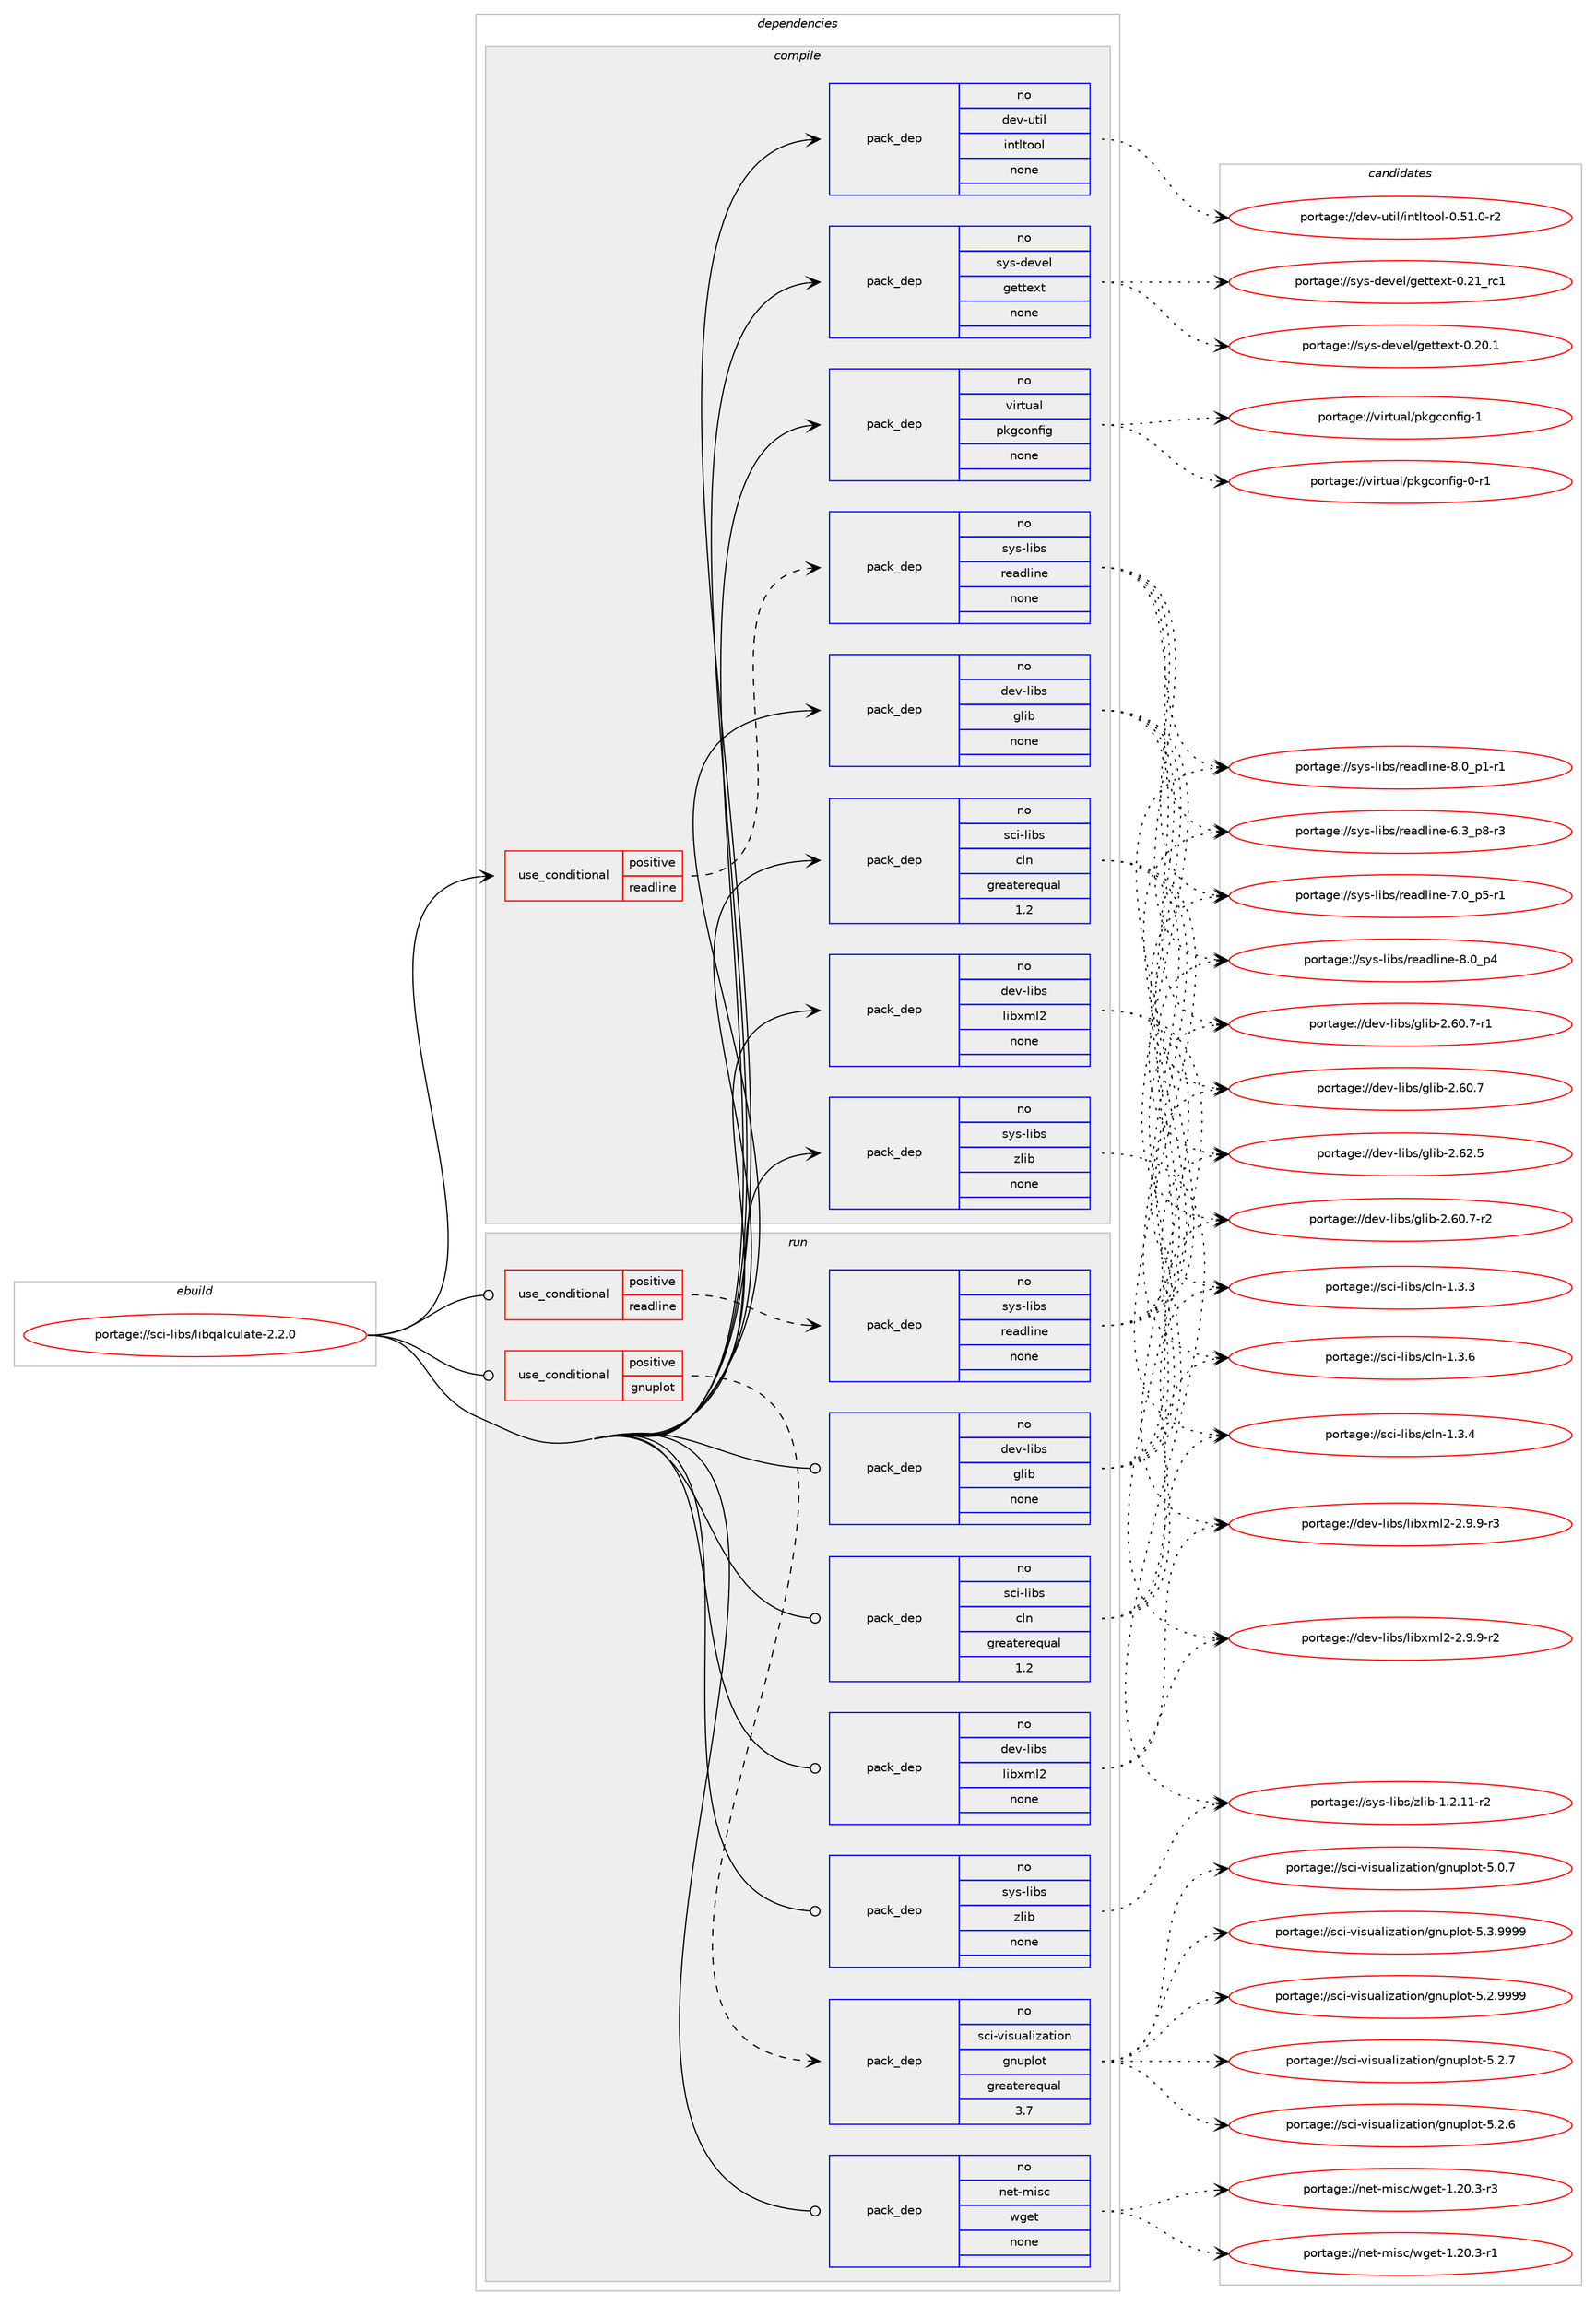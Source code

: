 digraph prolog {

# *************
# Graph options
# *************

newrank=true;
concentrate=true;
compound=true;
graph [rankdir=LR,fontname=Helvetica,fontsize=10,ranksep=1.5];#, ranksep=2.5, nodesep=0.2];
edge  [arrowhead=vee];
node  [fontname=Helvetica,fontsize=10];

# **********
# The ebuild
# **********

subgraph cluster_leftcol {
color=gray;
rank=same;
label=<<i>ebuild</i>>;
id [label="portage://sci-libs/libqalculate-2.2.0", color=red, width=4, href="../sci-libs/libqalculate-2.2.0.svg"];
}

# ****************
# The dependencies
# ****************

subgraph cluster_midcol {
color=gray;
label=<<i>dependencies</i>>;
subgraph cluster_compile {
fillcolor="#eeeeee";
style=filled;
label=<<i>compile</i>>;
subgraph cond2820 {
dependency17264 [label=<<TABLE BORDER="0" CELLBORDER="1" CELLSPACING="0" CELLPADDING="4"><TR><TD ROWSPAN="3" CELLPADDING="10">use_conditional</TD></TR><TR><TD>positive</TD></TR><TR><TD>readline</TD></TR></TABLE>>, shape=none, color=red];
subgraph pack14131 {
dependency17265 [label=<<TABLE BORDER="0" CELLBORDER="1" CELLSPACING="0" CELLPADDING="4" WIDTH="220"><TR><TD ROWSPAN="6" CELLPADDING="30">pack_dep</TD></TR><TR><TD WIDTH="110">no</TD></TR><TR><TD>sys-libs</TD></TR><TR><TD>readline</TD></TR><TR><TD>none</TD></TR><TR><TD></TD></TR></TABLE>>, shape=none, color=blue];
}
dependency17264:e -> dependency17265:w [weight=20,style="dashed",arrowhead="vee"];
}
id:e -> dependency17264:w [weight=20,style="solid",arrowhead="vee"];
subgraph pack14132 {
dependency17266 [label=<<TABLE BORDER="0" CELLBORDER="1" CELLSPACING="0" CELLPADDING="4" WIDTH="220"><TR><TD ROWSPAN="6" CELLPADDING="30">pack_dep</TD></TR><TR><TD WIDTH="110">no</TD></TR><TR><TD>dev-libs</TD></TR><TR><TD>glib</TD></TR><TR><TD>none</TD></TR><TR><TD></TD></TR></TABLE>>, shape=none, color=blue];
}
id:e -> dependency17266:w [weight=20,style="solid",arrowhead="vee"];
subgraph pack14133 {
dependency17267 [label=<<TABLE BORDER="0" CELLBORDER="1" CELLSPACING="0" CELLPADDING="4" WIDTH="220"><TR><TD ROWSPAN="6" CELLPADDING="30">pack_dep</TD></TR><TR><TD WIDTH="110">no</TD></TR><TR><TD>dev-libs</TD></TR><TR><TD>libxml2</TD></TR><TR><TD>none</TD></TR><TR><TD></TD></TR></TABLE>>, shape=none, color=blue];
}
id:e -> dependency17267:w [weight=20,style="solid",arrowhead="vee"];
subgraph pack14134 {
dependency17268 [label=<<TABLE BORDER="0" CELLBORDER="1" CELLSPACING="0" CELLPADDING="4" WIDTH="220"><TR><TD ROWSPAN="6" CELLPADDING="30">pack_dep</TD></TR><TR><TD WIDTH="110">no</TD></TR><TR><TD>dev-util</TD></TR><TR><TD>intltool</TD></TR><TR><TD>none</TD></TR><TR><TD></TD></TR></TABLE>>, shape=none, color=blue];
}
id:e -> dependency17268:w [weight=20,style="solid",arrowhead="vee"];
subgraph pack14135 {
dependency17269 [label=<<TABLE BORDER="0" CELLBORDER="1" CELLSPACING="0" CELLPADDING="4" WIDTH="220"><TR><TD ROWSPAN="6" CELLPADDING="30">pack_dep</TD></TR><TR><TD WIDTH="110">no</TD></TR><TR><TD>sci-libs</TD></TR><TR><TD>cln</TD></TR><TR><TD>greaterequal</TD></TR><TR><TD>1.2</TD></TR></TABLE>>, shape=none, color=blue];
}
id:e -> dependency17269:w [weight=20,style="solid",arrowhead="vee"];
subgraph pack14136 {
dependency17270 [label=<<TABLE BORDER="0" CELLBORDER="1" CELLSPACING="0" CELLPADDING="4" WIDTH="220"><TR><TD ROWSPAN="6" CELLPADDING="30">pack_dep</TD></TR><TR><TD WIDTH="110">no</TD></TR><TR><TD>sys-devel</TD></TR><TR><TD>gettext</TD></TR><TR><TD>none</TD></TR><TR><TD></TD></TR></TABLE>>, shape=none, color=blue];
}
id:e -> dependency17270:w [weight=20,style="solid",arrowhead="vee"];
subgraph pack14137 {
dependency17271 [label=<<TABLE BORDER="0" CELLBORDER="1" CELLSPACING="0" CELLPADDING="4" WIDTH="220"><TR><TD ROWSPAN="6" CELLPADDING="30">pack_dep</TD></TR><TR><TD WIDTH="110">no</TD></TR><TR><TD>sys-libs</TD></TR><TR><TD>zlib</TD></TR><TR><TD>none</TD></TR><TR><TD></TD></TR></TABLE>>, shape=none, color=blue];
}
id:e -> dependency17271:w [weight=20,style="solid",arrowhead="vee"];
subgraph pack14138 {
dependency17272 [label=<<TABLE BORDER="0" CELLBORDER="1" CELLSPACING="0" CELLPADDING="4" WIDTH="220"><TR><TD ROWSPAN="6" CELLPADDING="30">pack_dep</TD></TR><TR><TD WIDTH="110">no</TD></TR><TR><TD>virtual</TD></TR><TR><TD>pkgconfig</TD></TR><TR><TD>none</TD></TR><TR><TD></TD></TR></TABLE>>, shape=none, color=blue];
}
id:e -> dependency17272:w [weight=20,style="solid",arrowhead="vee"];
}
subgraph cluster_compileandrun {
fillcolor="#eeeeee";
style=filled;
label=<<i>compile and run</i>>;
}
subgraph cluster_run {
fillcolor="#eeeeee";
style=filled;
label=<<i>run</i>>;
subgraph cond2821 {
dependency17273 [label=<<TABLE BORDER="0" CELLBORDER="1" CELLSPACING="0" CELLPADDING="4"><TR><TD ROWSPAN="3" CELLPADDING="10">use_conditional</TD></TR><TR><TD>positive</TD></TR><TR><TD>gnuplot</TD></TR></TABLE>>, shape=none, color=red];
subgraph pack14139 {
dependency17274 [label=<<TABLE BORDER="0" CELLBORDER="1" CELLSPACING="0" CELLPADDING="4" WIDTH="220"><TR><TD ROWSPAN="6" CELLPADDING="30">pack_dep</TD></TR><TR><TD WIDTH="110">no</TD></TR><TR><TD>sci-visualization</TD></TR><TR><TD>gnuplot</TD></TR><TR><TD>greaterequal</TD></TR><TR><TD>3.7</TD></TR></TABLE>>, shape=none, color=blue];
}
dependency17273:e -> dependency17274:w [weight=20,style="dashed",arrowhead="vee"];
}
id:e -> dependency17273:w [weight=20,style="solid",arrowhead="odot"];
subgraph cond2822 {
dependency17275 [label=<<TABLE BORDER="0" CELLBORDER="1" CELLSPACING="0" CELLPADDING="4"><TR><TD ROWSPAN="3" CELLPADDING="10">use_conditional</TD></TR><TR><TD>positive</TD></TR><TR><TD>readline</TD></TR></TABLE>>, shape=none, color=red];
subgraph pack14140 {
dependency17276 [label=<<TABLE BORDER="0" CELLBORDER="1" CELLSPACING="0" CELLPADDING="4" WIDTH="220"><TR><TD ROWSPAN="6" CELLPADDING="30">pack_dep</TD></TR><TR><TD WIDTH="110">no</TD></TR><TR><TD>sys-libs</TD></TR><TR><TD>readline</TD></TR><TR><TD>none</TD></TR><TR><TD></TD></TR></TABLE>>, shape=none, color=blue];
}
dependency17275:e -> dependency17276:w [weight=20,style="dashed",arrowhead="vee"];
}
id:e -> dependency17275:w [weight=20,style="solid",arrowhead="odot"];
subgraph pack14141 {
dependency17277 [label=<<TABLE BORDER="0" CELLBORDER="1" CELLSPACING="0" CELLPADDING="4" WIDTH="220"><TR><TD ROWSPAN="6" CELLPADDING="30">pack_dep</TD></TR><TR><TD WIDTH="110">no</TD></TR><TR><TD>dev-libs</TD></TR><TR><TD>glib</TD></TR><TR><TD>none</TD></TR><TR><TD></TD></TR></TABLE>>, shape=none, color=blue];
}
id:e -> dependency17277:w [weight=20,style="solid",arrowhead="odot"];
subgraph pack14142 {
dependency17278 [label=<<TABLE BORDER="0" CELLBORDER="1" CELLSPACING="0" CELLPADDING="4" WIDTH="220"><TR><TD ROWSPAN="6" CELLPADDING="30">pack_dep</TD></TR><TR><TD WIDTH="110">no</TD></TR><TR><TD>dev-libs</TD></TR><TR><TD>libxml2</TD></TR><TR><TD>none</TD></TR><TR><TD></TD></TR></TABLE>>, shape=none, color=blue];
}
id:e -> dependency17278:w [weight=20,style="solid",arrowhead="odot"];
subgraph pack14143 {
dependency17279 [label=<<TABLE BORDER="0" CELLBORDER="1" CELLSPACING="0" CELLPADDING="4" WIDTH="220"><TR><TD ROWSPAN="6" CELLPADDING="30">pack_dep</TD></TR><TR><TD WIDTH="110">no</TD></TR><TR><TD>net-misc</TD></TR><TR><TD>wget</TD></TR><TR><TD>none</TD></TR><TR><TD></TD></TR></TABLE>>, shape=none, color=blue];
}
id:e -> dependency17279:w [weight=20,style="solid",arrowhead="odot"];
subgraph pack14144 {
dependency17280 [label=<<TABLE BORDER="0" CELLBORDER="1" CELLSPACING="0" CELLPADDING="4" WIDTH="220"><TR><TD ROWSPAN="6" CELLPADDING="30">pack_dep</TD></TR><TR><TD WIDTH="110">no</TD></TR><TR><TD>sci-libs</TD></TR><TR><TD>cln</TD></TR><TR><TD>greaterequal</TD></TR><TR><TD>1.2</TD></TR></TABLE>>, shape=none, color=blue];
}
id:e -> dependency17280:w [weight=20,style="solid",arrowhead="odot"];
subgraph pack14145 {
dependency17281 [label=<<TABLE BORDER="0" CELLBORDER="1" CELLSPACING="0" CELLPADDING="4" WIDTH="220"><TR><TD ROWSPAN="6" CELLPADDING="30">pack_dep</TD></TR><TR><TD WIDTH="110">no</TD></TR><TR><TD>sys-libs</TD></TR><TR><TD>zlib</TD></TR><TR><TD>none</TD></TR><TR><TD></TD></TR></TABLE>>, shape=none, color=blue];
}
id:e -> dependency17281:w [weight=20,style="solid",arrowhead="odot"];
}
}

# **************
# The candidates
# **************

subgraph cluster_choices {
rank=same;
color=gray;
label=<<i>candidates</i>>;

subgraph choice14131 {
color=black;
nodesep=1;
choice11512111545108105981154711410197100108105110101455646489511252 [label="portage://sys-libs/readline-8.0_p4", color=red, width=4,href="../sys-libs/readline-8.0_p4.svg"];
choice115121115451081059811547114101971001081051101014556464895112494511449 [label="portage://sys-libs/readline-8.0_p1-r1", color=red, width=4,href="../sys-libs/readline-8.0_p1-r1.svg"];
choice115121115451081059811547114101971001081051101014555464895112534511449 [label="portage://sys-libs/readline-7.0_p5-r1", color=red, width=4,href="../sys-libs/readline-7.0_p5-r1.svg"];
choice115121115451081059811547114101971001081051101014554465195112564511451 [label="portage://sys-libs/readline-6.3_p8-r3", color=red, width=4,href="../sys-libs/readline-6.3_p8-r3.svg"];
dependency17265:e -> choice11512111545108105981154711410197100108105110101455646489511252:w [style=dotted,weight="100"];
dependency17265:e -> choice115121115451081059811547114101971001081051101014556464895112494511449:w [style=dotted,weight="100"];
dependency17265:e -> choice115121115451081059811547114101971001081051101014555464895112534511449:w [style=dotted,weight="100"];
dependency17265:e -> choice115121115451081059811547114101971001081051101014554465195112564511451:w [style=dotted,weight="100"];
}
subgraph choice14132 {
color=black;
nodesep=1;
choice1001011184510810598115471031081059845504654504653 [label="portage://dev-libs/glib-2.62.5", color=red, width=4,href="../dev-libs/glib-2.62.5.svg"];
choice10010111845108105981154710310810598455046544846554511450 [label="portage://dev-libs/glib-2.60.7-r2", color=red, width=4,href="../dev-libs/glib-2.60.7-r2.svg"];
choice10010111845108105981154710310810598455046544846554511449 [label="portage://dev-libs/glib-2.60.7-r1", color=red, width=4,href="../dev-libs/glib-2.60.7-r1.svg"];
choice1001011184510810598115471031081059845504654484655 [label="portage://dev-libs/glib-2.60.7", color=red, width=4,href="../dev-libs/glib-2.60.7.svg"];
dependency17266:e -> choice1001011184510810598115471031081059845504654504653:w [style=dotted,weight="100"];
dependency17266:e -> choice10010111845108105981154710310810598455046544846554511450:w [style=dotted,weight="100"];
dependency17266:e -> choice10010111845108105981154710310810598455046544846554511449:w [style=dotted,weight="100"];
dependency17266:e -> choice1001011184510810598115471031081059845504654484655:w [style=dotted,weight="100"];
}
subgraph choice14133 {
color=black;
nodesep=1;
choice10010111845108105981154710810598120109108504550465746574511451 [label="portage://dev-libs/libxml2-2.9.9-r3", color=red, width=4,href="../dev-libs/libxml2-2.9.9-r3.svg"];
choice10010111845108105981154710810598120109108504550465746574511450 [label="portage://dev-libs/libxml2-2.9.9-r2", color=red, width=4,href="../dev-libs/libxml2-2.9.9-r2.svg"];
dependency17267:e -> choice10010111845108105981154710810598120109108504550465746574511451:w [style=dotted,weight="100"];
dependency17267:e -> choice10010111845108105981154710810598120109108504550465746574511450:w [style=dotted,weight="100"];
}
subgraph choice14134 {
color=black;
nodesep=1;
choice1001011184511711610510847105110116108116111111108454846534946484511450 [label="portage://dev-util/intltool-0.51.0-r2", color=red, width=4,href="../dev-util/intltool-0.51.0-r2.svg"];
dependency17268:e -> choice1001011184511711610510847105110116108116111111108454846534946484511450:w [style=dotted,weight="100"];
}
subgraph choice14135 {
color=black;
nodesep=1;
choice1159910545108105981154799108110454946514654 [label="portage://sci-libs/cln-1.3.6", color=red, width=4,href="../sci-libs/cln-1.3.6.svg"];
choice1159910545108105981154799108110454946514652 [label="portage://sci-libs/cln-1.3.4", color=red, width=4,href="../sci-libs/cln-1.3.4.svg"];
choice1159910545108105981154799108110454946514651 [label="portage://sci-libs/cln-1.3.3", color=red, width=4,href="../sci-libs/cln-1.3.3.svg"];
dependency17269:e -> choice1159910545108105981154799108110454946514654:w [style=dotted,weight="100"];
dependency17269:e -> choice1159910545108105981154799108110454946514652:w [style=dotted,weight="100"];
dependency17269:e -> choice1159910545108105981154799108110454946514651:w [style=dotted,weight="100"];
}
subgraph choice14136 {
color=black;
nodesep=1;
choice11512111545100101118101108471031011161161011201164548465049951149949 [label="portage://sys-devel/gettext-0.21_rc1", color=red, width=4,href="../sys-devel/gettext-0.21_rc1.svg"];
choice115121115451001011181011084710310111611610112011645484650484649 [label="portage://sys-devel/gettext-0.20.1", color=red, width=4,href="../sys-devel/gettext-0.20.1.svg"];
dependency17270:e -> choice11512111545100101118101108471031011161161011201164548465049951149949:w [style=dotted,weight="100"];
dependency17270:e -> choice115121115451001011181011084710310111611610112011645484650484649:w [style=dotted,weight="100"];
}
subgraph choice14137 {
color=black;
nodesep=1;
choice11512111545108105981154712210810598454946504649494511450 [label="portage://sys-libs/zlib-1.2.11-r2", color=red, width=4,href="../sys-libs/zlib-1.2.11-r2.svg"];
dependency17271:e -> choice11512111545108105981154712210810598454946504649494511450:w [style=dotted,weight="100"];
}
subgraph choice14138 {
color=black;
nodesep=1;
choice1181051141161179710847112107103991111101021051034549 [label="portage://virtual/pkgconfig-1", color=red, width=4,href="../virtual/pkgconfig-1.svg"];
choice11810511411611797108471121071039911111010210510345484511449 [label="portage://virtual/pkgconfig-0-r1", color=red, width=4,href="../virtual/pkgconfig-0-r1.svg"];
dependency17272:e -> choice1181051141161179710847112107103991111101021051034549:w [style=dotted,weight="100"];
dependency17272:e -> choice11810511411611797108471121071039911111010210510345484511449:w [style=dotted,weight="100"];
}
subgraph choice14139 {
color=black;
nodesep=1;
choice1159910545118105115117971081051229711610511111047103110117112108111116455346514657575757 [label="portage://sci-visualization/gnuplot-5.3.9999", color=red, width=4,href="../sci-visualization/gnuplot-5.3.9999.svg"];
choice1159910545118105115117971081051229711610511111047103110117112108111116455346504657575757 [label="portage://sci-visualization/gnuplot-5.2.9999", color=red, width=4,href="../sci-visualization/gnuplot-5.2.9999.svg"];
choice1159910545118105115117971081051229711610511111047103110117112108111116455346504655 [label="portage://sci-visualization/gnuplot-5.2.7", color=red, width=4,href="../sci-visualization/gnuplot-5.2.7.svg"];
choice1159910545118105115117971081051229711610511111047103110117112108111116455346504654 [label="portage://sci-visualization/gnuplot-5.2.6", color=red, width=4,href="../sci-visualization/gnuplot-5.2.6.svg"];
choice1159910545118105115117971081051229711610511111047103110117112108111116455346484655 [label="portage://sci-visualization/gnuplot-5.0.7", color=red, width=4,href="../sci-visualization/gnuplot-5.0.7.svg"];
dependency17274:e -> choice1159910545118105115117971081051229711610511111047103110117112108111116455346514657575757:w [style=dotted,weight="100"];
dependency17274:e -> choice1159910545118105115117971081051229711610511111047103110117112108111116455346504657575757:w [style=dotted,weight="100"];
dependency17274:e -> choice1159910545118105115117971081051229711610511111047103110117112108111116455346504655:w [style=dotted,weight="100"];
dependency17274:e -> choice1159910545118105115117971081051229711610511111047103110117112108111116455346504654:w [style=dotted,weight="100"];
dependency17274:e -> choice1159910545118105115117971081051229711610511111047103110117112108111116455346484655:w [style=dotted,weight="100"];
}
subgraph choice14140 {
color=black;
nodesep=1;
choice11512111545108105981154711410197100108105110101455646489511252 [label="portage://sys-libs/readline-8.0_p4", color=red, width=4,href="../sys-libs/readline-8.0_p4.svg"];
choice115121115451081059811547114101971001081051101014556464895112494511449 [label="portage://sys-libs/readline-8.0_p1-r1", color=red, width=4,href="../sys-libs/readline-8.0_p1-r1.svg"];
choice115121115451081059811547114101971001081051101014555464895112534511449 [label="portage://sys-libs/readline-7.0_p5-r1", color=red, width=4,href="../sys-libs/readline-7.0_p5-r1.svg"];
choice115121115451081059811547114101971001081051101014554465195112564511451 [label="portage://sys-libs/readline-6.3_p8-r3", color=red, width=4,href="../sys-libs/readline-6.3_p8-r3.svg"];
dependency17276:e -> choice11512111545108105981154711410197100108105110101455646489511252:w [style=dotted,weight="100"];
dependency17276:e -> choice115121115451081059811547114101971001081051101014556464895112494511449:w [style=dotted,weight="100"];
dependency17276:e -> choice115121115451081059811547114101971001081051101014555464895112534511449:w [style=dotted,weight="100"];
dependency17276:e -> choice115121115451081059811547114101971001081051101014554465195112564511451:w [style=dotted,weight="100"];
}
subgraph choice14141 {
color=black;
nodesep=1;
choice1001011184510810598115471031081059845504654504653 [label="portage://dev-libs/glib-2.62.5", color=red, width=4,href="../dev-libs/glib-2.62.5.svg"];
choice10010111845108105981154710310810598455046544846554511450 [label="portage://dev-libs/glib-2.60.7-r2", color=red, width=4,href="../dev-libs/glib-2.60.7-r2.svg"];
choice10010111845108105981154710310810598455046544846554511449 [label="portage://dev-libs/glib-2.60.7-r1", color=red, width=4,href="../dev-libs/glib-2.60.7-r1.svg"];
choice1001011184510810598115471031081059845504654484655 [label="portage://dev-libs/glib-2.60.7", color=red, width=4,href="../dev-libs/glib-2.60.7.svg"];
dependency17277:e -> choice1001011184510810598115471031081059845504654504653:w [style=dotted,weight="100"];
dependency17277:e -> choice10010111845108105981154710310810598455046544846554511450:w [style=dotted,weight="100"];
dependency17277:e -> choice10010111845108105981154710310810598455046544846554511449:w [style=dotted,weight="100"];
dependency17277:e -> choice1001011184510810598115471031081059845504654484655:w [style=dotted,weight="100"];
}
subgraph choice14142 {
color=black;
nodesep=1;
choice10010111845108105981154710810598120109108504550465746574511451 [label="portage://dev-libs/libxml2-2.9.9-r3", color=red, width=4,href="../dev-libs/libxml2-2.9.9-r3.svg"];
choice10010111845108105981154710810598120109108504550465746574511450 [label="portage://dev-libs/libxml2-2.9.9-r2", color=red, width=4,href="../dev-libs/libxml2-2.9.9-r2.svg"];
dependency17278:e -> choice10010111845108105981154710810598120109108504550465746574511451:w [style=dotted,weight="100"];
dependency17278:e -> choice10010111845108105981154710810598120109108504550465746574511450:w [style=dotted,weight="100"];
}
subgraph choice14143 {
color=black;
nodesep=1;
choice110101116451091051159947119103101116454946504846514511451 [label="portage://net-misc/wget-1.20.3-r3", color=red, width=4,href="../net-misc/wget-1.20.3-r3.svg"];
choice110101116451091051159947119103101116454946504846514511449 [label="portage://net-misc/wget-1.20.3-r1", color=red, width=4,href="../net-misc/wget-1.20.3-r1.svg"];
dependency17279:e -> choice110101116451091051159947119103101116454946504846514511451:w [style=dotted,weight="100"];
dependency17279:e -> choice110101116451091051159947119103101116454946504846514511449:w [style=dotted,weight="100"];
}
subgraph choice14144 {
color=black;
nodesep=1;
choice1159910545108105981154799108110454946514654 [label="portage://sci-libs/cln-1.3.6", color=red, width=4,href="../sci-libs/cln-1.3.6.svg"];
choice1159910545108105981154799108110454946514652 [label="portage://sci-libs/cln-1.3.4", color=red, width=4,href="../sci-libs/cln-1.3.4.svg"];
choice1159910545108105981154799108110454946514651 [label="portage://sci-libs/cln-1.3.3", color=red, width=4,href="../sci-libs/cln-1.3.3.svg"];
dependency17280:e -> choice1159910545108105981154799108110454946514654:w [style=dotted,weight="100"];
dependency17280:e -> choice1159910545108105981154799108110454946514652:w [style=dotted,weight="100"];
dependency17280:e -> choice1159910545108105981154799108110454946514651:w [style=dotted,weight="100"];
}
subgraph choice14145 {
color=black;
nodesep=1;
choice11512111545108105981154712210810598454946504649494511450 [label="portage://sys-libs/zlib-1.2.11-r2", color=red, width=4,href="../sys-libs/zlib-1.2.11-r2.svg"];
dependency17281:e -> choice11512111545108105981154712210810598454946504649494511450:w [style=dotted,weight="100"];
}
}

}
